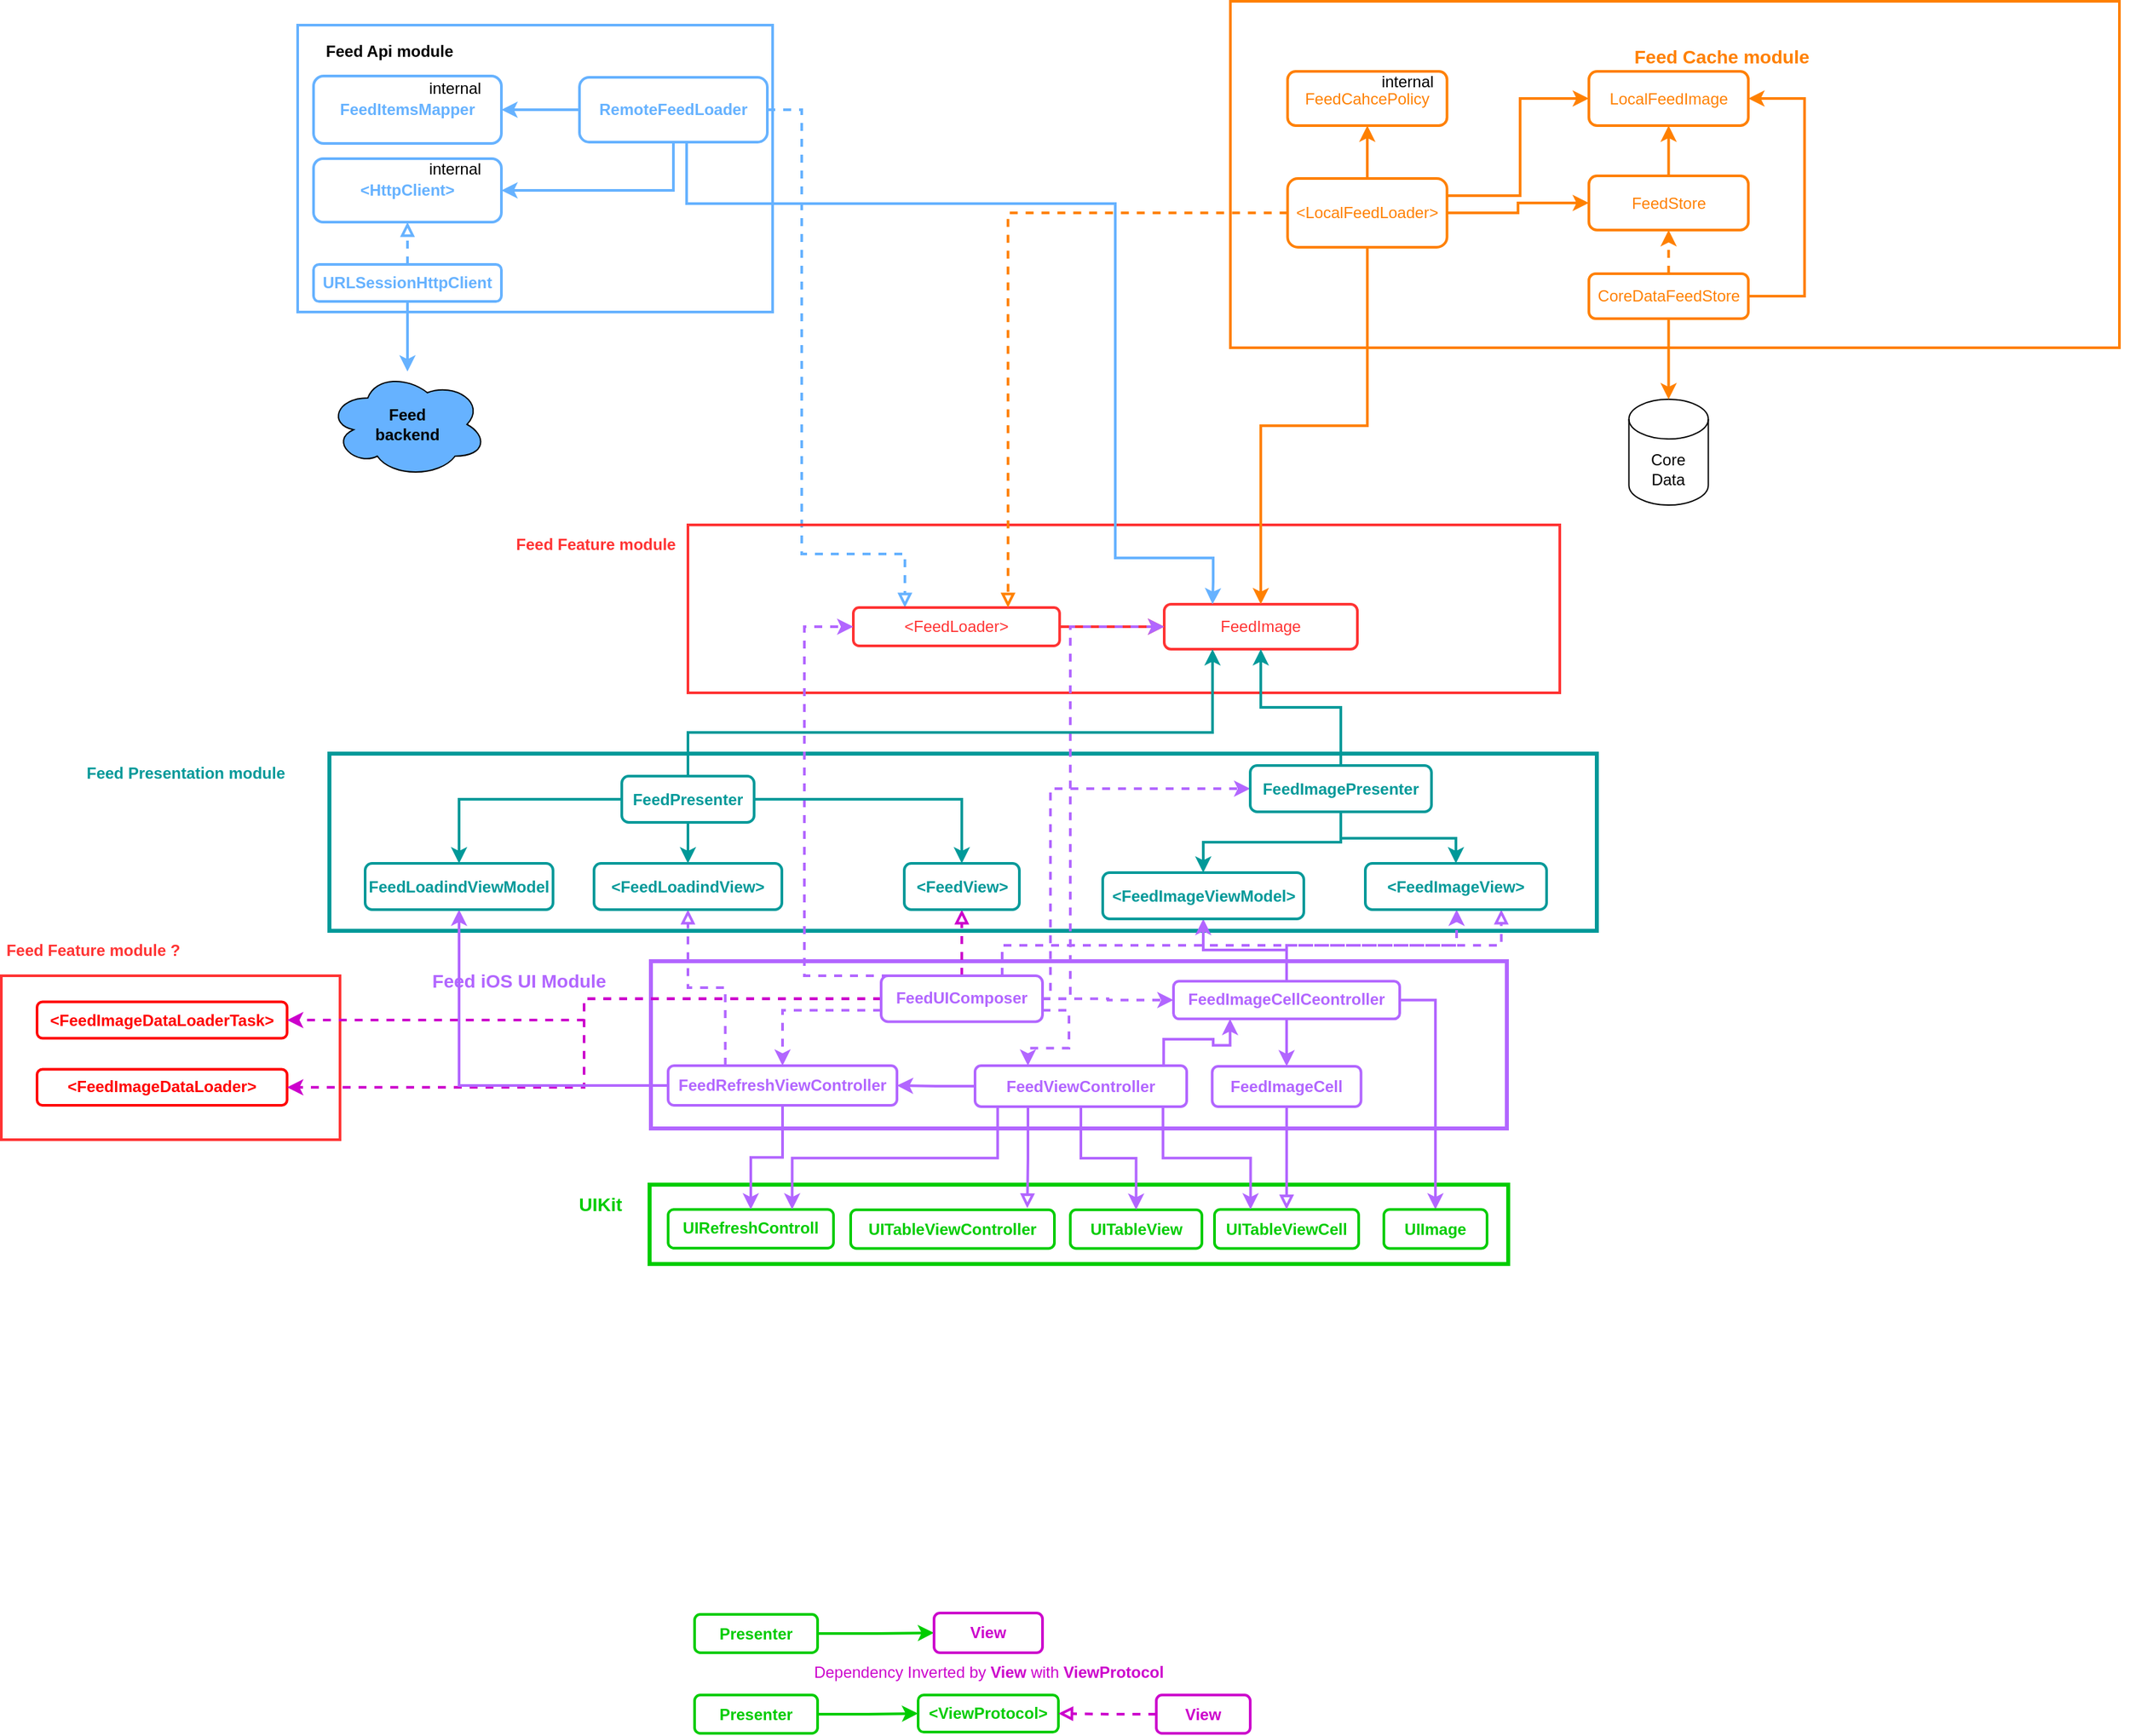 <mxfile version="20.8.16" type="device"><diagram name="Page-1" id="JbQTSFzjVuFo6YbTb3hy"><mxGraphModel dx="1628" dy="414" grid="0" gridSize="10" guides="1" tooltips="1" connect="1" arrows="1" fold="1" page="0" pageScale="1" pageWidth="1200" pageHeight="1600" math="0" shadow="0"><root><mxCell id="0"/><mxCell id="1" parent="0"/><mxCell id="yVs_AodRFhPOXK3qYkEZ-1" value="" style="rounded=0;whiteSpace=wrap;html=1;strokeColor=#FF3333;strokeWidth=2;fontColor=#FF3333;fillColor=none;" vertex="1" parent="1"><mxGeometry x="-323" y="1335" width="256" height="124" as="geometry"/></mxCell><mxCell id="rQhdwcNTeEVo-aItDAaQ-12" value="" style="rounded=0;whiteSpace=wrap;html=1;strokeColor=#009999;fontColor=#B266FF;fillColor=none;strokeWidth=3;" parent="1" vertex="1"><mxGeometry x="-75" y="1167" width="958" height="134" as="geometry"/></mxCell><mxCell id="cey3aO7FXAc0zI1EYOYt-46" value="" style="rounded=0;whiteSpace=wrap;html=1;strokeColor=#00CC00;strokeWidth=3;fontSize=14;fontColor=#00CC00;fillColor=none;container=0;" parent="1" vertex="1"><mxGeometry x="167" y="1493" width="649" height="60" as="geometry"/></mxCell><mxCell id="JF0ixMhO1JOEj9Qa6cPk-6" value="" style="rounded=0;whiteSpace=wrap;html=1;fillColor=none;strokeColor=#66B2FF;strokeWidth=2;" parent="1" vertex="1"><mxGeometry x="-99" y="616" width="359" height="217" as="geometry"/></mxCell><mxCell id="5zimvj36RB4GjiSEvg2k-3" style="edgeStyle=orthogonalEdgeStyle;rounded=0;orthogonalLoop=1;jettySize=auto;html=1;dashed=1;strokeWidth=2;strokeColor=#66B2FF;endArrow=block;endFill=0;fillColor=#f8cecc;entryX=0.25;entryY=0;entryDx=0;entryDy=0;" parent="1" source="5zimvj36RB4GjiSEvg2k-1" target="5zimvj36RB4GjiSEvg2k-2" edge="1"><mxGeometry relative="1" as="geometry"><Array as="points"><mxPoint x="282" y="680"/><mxPoint x="282" y="1016"/><mxPoint x="360" y="1016"/></Array></mxGeometry></mxCell><mxCell id="JF0ixMhO1JOEj9Qa6cPk-3" style="edgeStyle=orthogonalEdgeStyle;rounded=0;orthogonalLoop=1;jettySize=auto;html=1;strokeColor=#66B2FF;strokeWidth=2;" parent="1" source="5zimvj36RB4GjiSEvg2k-1" target="JF0ixMhO1JOEj9Qa6cPk-1" edge="1"><mxGeometry relative="1" as="geometry"/></mxCell><mxCell id="HEbg6cp4YNkiShT-5J7O-3" style="edgeStyle=orthogonalEdgeStyle;rounded=0;orthogonalLoop=1;jettySize=auto;html=1;entryX=1;entryY=0.5;entryDx=0;entryDy=0;strokeWidth=2;strokeColor=#66B2FF;" parent="1" source="5zimvj36RB4GjiSEvg2k-1" target="JF0ixMhO1JOEj9Qa6cPk-2" edge="1"><mxGeometry relative="1" as="geometry"><Array as="points"><mxPoint x="185" y="741"/></Array></mxGeometry></mxCell><mxCell id="5zimvj36RB4GjiSEvg2k-1" value="RemoteFeedLoader" style="rounded=1;whiteSpace=wrap;html=1;strokeColor=#66B2FF;strokeWidth=2;container=0;fillColor=none;fontColor=#66B2FF;fontStyle=1" parent="1" vertex="1"><mxGeometry x="114" y="655.5" width="142" height="49" as="geometry"/></mxCell><mxCell id="JF0ixMhO1JOEj9Qa6cPk-1" value="FeedItemsMapper" style="rounded=1;whiteSpace=wrap;html=1;strokeColor=#66B2FF;strokeWidth=2;container=0;fillColor=none;fontColor=#66B2FF;fontStyle=1" parent="1" vertex="1"><mxGeometry x="-87" y="654.5" width="142" height="51" as="geometry"/></mxCell><mxCell id="JF0ixMhO1JOEj9Qa6cPk-2" value="&amp;lt;HttpClient&amp;gt;" style="rounded=1;whiteSpace=wrap;html=1;strokeColor=#66B2FF;strokeWidth=2;container=0;fillColor=none;fontColor=#66B2FF;fontStyle=1" parent="1" vertex="1"><mxGeometry x="-87" y="717" width="142" height="48" as="geometry"/></mxCell><mxCell id="JF0ixMhO1JOEj9Qa6cPk-8" style="edgeStyle=orthogonalEdgeStyle;rounded=0;orthogonalLoop=1;jettySize=auto;html=1;exitX=0.5;exitY=0;exitDx=0;exitDy=0;entryX=0.5;entryY=1;entryDx=0;entryDy=0;dashed=1;endArrow=block;endFill=0;strokeWidth=2;fillColor=#f8cecc;strokeColor=#66B2FF;" parent="1" source="JF0ixMhO1JOEj9Qa6cPk-7" target="JF0ixMhO1JOEj9Qa6cPk-2" edge="1"><mxGeometry relative="1" as="geometry"/></mxCell><mxCell id="9BtFVUgTjE0rOU651sPU-1" style="edgeStyle=orthogonalEdgeStyle;rounded=0;orthogonalLoop=1;jettySize=auto;html=1;strokeWidth=2;fillColor=#f8cecc;strokeColor=#66B2FF;" parent="1" source="JF0ixMhO1JOEj9Qa6cPk-7" target="9BtFVUgTjE0rOU651sPU-2" edge="1"><mxGeometry relative="1" as="geometry"><mxPoint x="-16" y="871" as="targetPoint"/></mxGeometry></mxCell><mxCell id="JF0ixMhO1JOEj9Qa6cPk-7" value="URLSessionHttpClient" style="rounded=1;whiteSpace=wrap;html=1;strokeColor=#66B2FF;strokeWidth=2;container=0;fillColor=none;fontColor=#66B2FF;fontStyle=1" parent="1" vertex="1"><mxGeometry x="-87" y="797" width="142" height="28" as="geometry"/></mxCell><mxCell id="9BtFVUgTjE0rOU651sPU-2" value="&lt;b&gt;Feed&lt;br&gt;backend&lt;/b&gt;" style="ellipse;shape=cloud;whiteSpace=wrap;html=1;fillColor=#66B2FF;" parent="1" vertex="1"><mxGeometry x="-76" y="878" width="120" height="80" as="geometry"/></mxCell><mxCell id="0cqxnomoK3mpCC8T8W2N-1" value="Feed Api module" style="text;html=1;align=center;verticalAlign=middle;resizable=0;points=[];autosize=1;strokeColor=none;fillColor=none;fontStyle=1" parent="1" vertex="1"><mxGeometry x="-87" y="623" width="114" height="26" as="geometry"/></mxCell><mxCell id="0cqxnomoK3mpCC8T8W2N-7" value="" style="group" parent="1" vertex="1" connectable="0"><mxGeometry x="196" y="994" width="659" height="127" as="geometry"/></mxCell><mxCell id="0cqxnomoK3mpCC8T8W2N-5" value="" style="rounded=0;whiteSpace=wrap;html=1;strokeColor=#FF3333;strokeWidth=2;fontColor=#FF3333;fillColor=none;" parent="0cqxnomoK3mpCC8T8W2N-7" vertex="1"><mxGeometry width="659" height="127" as="geometry"/></mxCell><mxCell id="5zimvj36RB4GjiSEvg2k-2" value="&amp;lt;FeedLoader&amp;gt;" style="rounded=1;whiteSpace=wrap;html=1;fontColor=#FF3333;strokeColor=#FF3333;strokeWidth=2;container=0;" parent="0cqxnomoK3mpCC8T8W2N-7" vertex="1"><mxGeometry x="125" y="62.5" width="155.93" height="29" as="geometry"/></mxCell><mxCell id="0cqxnomoK3mpCC8T8W2N-3" value="FeedImage" style="rounded=1;whiteSpace=wrap;html=1;fontColor=#FF3333;strokeColor=#FF3333;strokeWidth=2;container=0;" parent="0cqxnomoK3mpCC8T8W2N-7" vertex="1"><mxGeometry x="360" y="60" width="146" height="34" as="geometry"/></mxCell><mxCell id="0cqxnomoK3mpCC8T8W2N-4" style="edgeStyle=orthogonalEdgeStyle;rounded=0;orthogonalLoop=1;jettySize=auto;html=1;entryX=0;entryY=0.5;entryDx=0;entryDy=0;strokeColor=#FF3333;strokeWidth=2;fontColor=#FF3333;" parent="0cqxnomoK3mpCC8T8W2N-7" source="5zimvj36RB4GjiSEvg2k-2" target="0cqxnomoK3mpCC8T8W2N-3" edge="1"><mxGeometry relative="1" as="geometry"/></mxCell><mxCell id="0cqxnomoK3mpCC8T8W2N-13" value="" style="group" parent="1" vertex="1" connectable="0"><mxGeometry x="589" y="639" width="696" height="221" as="geometry"/></mxCell><mxCell id="0cqxnomoK3mpCC8T8W2N-14" value="" style="group" parent="0cqxnomoK3mpCC8T8W2N-13" vertex="1" connectable="0"><mxGeometry x="10" y="5" width="686" height="216" as="geometry"/></mxCell><mxCell id="0cqxnomoK3mpCC8T8W2N-8" value="" style="rounded=0;whiteSpace=wrap;html=1;strokeColor=#FF8000;strokeWidth=2;fontColor=#FF3333;fillColor=none;" parent="0cqxnomoK3mpCC8T8W2N-14" vertex="1"><mxGeometry x="7" y="-46" width="672" height="262" as="geometry"/></mxCell><mxCell id="CJN2pRHlKYe3Y6qhD_YG-3" style="edgeStyle=orthogonalEdgeStyle;rounded=0;orthogonalLoop=1;jettySize=auto;html=1;strokeWidth=2;strokeColor=#FF8000;" parent="0cqxnomoK3mpCC8T8W2N-14" source="0cqxnomoK3mpCC8T8W2N-10" target="CJN2pRHlKYe3Y6qhD_YG-2" edge="1"><mxGeometry relative="1" as="geometry"/></mxCell><mxCell id="CJN2pRHlKYe3Y6qhD_YG-4" style="edgeStyle=orthogonalEdgeStyle;rounded=0;orthogonalLoop=1;jettySize=auto;html=1;entryX=0;entryY=0.5;entryDx=0;entryDy=0;strokeColor=#FF8000;strokeWidth=2;exitX=1;exitY=0.25;exitDx=0;exitDy=0;" parent="0cqxnomoK3mpCC8T8W2N-14" source="0cqxnomoK3mpCC8T8W2N-10" target="VDQ6M6mwDXlkVMYjaC-m-2" edge="1"><mxGeometry relative="1" as="geometry"><Array as="points"><mxPoint x="226" y="101"/><mxPoint x="226" y="28"/></Array></mxGeometry></mxCell><mxCell id="CJN2pRHlKYe3Y6qhD_YG-5" style="edgeStyle=orthogonalEdgeStyle;rounded=0;orthogonalLoop=1;jettySize=auto;html=1;strokeColor=#FF8000;strokeWidth=2;" parent="0cqxnomoK3mpCC8T8W2N-14" source="0cqxnomoK3mpCC8T8W2N-10" target="0cqxnomoK3mpCC8T8W2N-11" edge="1"><mxGeometry relative="1" as="geometry"/></mxCell><mxCell id="0cqxnomoK3mpCC8T8W2N-10" value="&amp;lt;LocalFeedLoader&amp;gt;" style="rounded=1;whiteSpace=wrap;html=1;strokeColor=#FF8000;strokeWidth=2;fontColor=#FF8000;fillColor=none;" parent="0cqxnomoK3mpCC8T8W2N-14" vertex="1"><mxGeometry x="50.25" y="88" width="120.5" height="52" as="geometry"/></mxCell><mxCell id="VDQ6M6mwDXlkVMYjaC-m-7" style="edgeStyle=orthogonalEdgeStyle;rounded=0;orthogonalLoop=1;jettySize=auto;html=1;entryX=0.5;entryY=1;entryDx=0;entryDy=0;strokeColor=#FF8000;strokeWidth=2;" parent="0cqxnomoK3mpCC8T8W2N-14" source="0cqxnomoK3mpCC8T8W2N-11" target="VDQ6M6mwDXlkVMYjaC-m-2" edge="1"><mxGeometry relative="1" as="geometry"/></mxCell><mxCell id="0cqxnomoK3mpCC8T8W2N-11" value="FeedStore" style="rounded=1;whiteSpace=wrap;html=1;strokeColor=#FF8000;strokeWidth=2;fontColor=#FF8000;fillColor=none;" parent="0cqxnomoK3mpCC8T8W2N-14" vertex="1"><mxGeometry x="278" y="86" width="120.5" height="41" as="geometry"/></mxCell><mxCell id="VDQ6M6mwDXlkVMYjaC-m-2" value="LocalFeedImage" style="rounded=1;whiteSpace=wrap;html=1;strokeColor=#FF8000;strokeWidth=2;fontColor=#FF8000;fillColor=none;" parent="0cqxnomoK3mpCC8T8W2N-14" vertex="1"><mxGeometry x="278" y="7" width="120.5" height="41" as="geometry"/></mxCell><mxCell id="CJN2pRHlKYe3Y6qhD_YG-2" value="FeedCahcePolicy" style="rounded=1;whiteSpace=wrap;html=1;strokeColor=#FF8000;strokeWidth=2;fontColor=#FF8000;fillColor=none;" parent="0cqxnomoK3mpCC8T8W2N-14" vertex="1"><mxGeometry x="50.25" y="7" width="120.5" height="41" as="geometry"/></mxCell><mxCell id="CJN2pRHlKYe3Y6qhD_YG-6" value="internal" style="text;html=1;strokeColor=none;fillColor=none;align=center;verticalAlign=middle;whiteSpace=wrap;rounded=0;" parent="0cqxnomoK3mpCC8T8W2N-14" vertex="1"><mxGeometry x="110.75" width="60" height="30" as="geometry"/></mxCell><mxCell id="I_cBjprccS2LXTU2CaNN-3" style="edgeStyle=orthogonalEdgeStyle;rounded=0;orthogonalLoop=1;jettySize=auto;html=1;entryX=1;entryY=0.5;entryDx=0;entryDy=0;strokeColor=#FF8000;strokeWidth=2;" parent="0cqxnomoK3mpCC8T8W2N-14" source="I_cBjprccS2LXTU2CaNN-2" target="VDQ6M6mwDXlkVMYjaC-m-2" edge="1"><mxGeometry relative="1" as="geometry"><Array as="points"><mxPoint x="441" y="177"/><mxPoint x="441" y="28"/></Array></mxGeometry></mxCell><mxCell id="ylDRPDC61mRiD9ZmfTI2-1" style="edgeStyle=orthogonalEdgeStyle;rounded=0;orthogonalLoop=1;jettySize=auto;html=1;entryX=0.5;entryY=1;entryDx=0;entryDy=0;strokeWidth=2;fillColor=#ffe6cc;strokeColor=#FF8000;dashed=1;" parent="0cqxnomoK3mpCC8T8W2N-14" source="I_cBjprccS2LXTU2CaNN-2" target="0cqxnomoK3mpCC8T8W2N-11" edge="1"><mxGeometry relative="1" as="geometry"/></mxCell><mxCell id="I_cBjprccS2LXTU2CaNN-2" value="CoreDataFeedStore" style="rounded=1;whiteSpace=wrap;html=1;strokeColor=#FF8000;strokeWidth=2;fontColor=#FF8000;fillColor=none;" parent="0cqxnomoK3mpCC8T8W2N-14" vertex="1"><mxGeometry x="278" y="160" width="120.5" height="34" as="geometry"/></mxCell><mxCell id="0cqxnomoK3mpCC8T8W2N-15" style="edgeStyle=orthogonalEdgeStyle;rounded=0;orthogonalLoop=1;jettySize=auto;html=1;entryX=0.5;entryY=0;entryDx=0;entryDy=0;strokeColor=#FF8000;strokeWidth=2;fontSize=14;fontColor=#FF8000;" parent="1" source="0cqxnomoK3mpCC8T8W2N-10" target="0cqxnomoK3mpCC8T8W2N-3" edge="1"><mxGeometry relative="1" as="geometry"/></mxCell><mxCell id="HEbg6cp4YNkiShT-5J7O-1" value="internal" style="text;html=1;strokeColor=none;fillColor=none;align=center;verticalAlign=middle;whiteSpace=wrap;rounded=0;" parent="1" vertex="1"><mxGeometry x="-10" y="649" width="60" height="30" as="geometry"/></mxCell><mxCell id="HEbg6cp4YNkiShT-5J7O-2" value="internal" style="text;html=1;strokeColor=none;fillColor=none;align=center;verticalAlign=middle;whiteSpace=wrap;rounded=0;" parent="1" vertex="1"><mxGeometry x="-10" y="709.5" width="60" height="30" as="geometry"/></mxCell><mxCell id="0cqxnomoK3mpCC8T8W2N-9" value="Feed Cache module" style="text;strokeColor=none;fillColor=none;align=center;verticalAlign=middle;rounded=0;fontColor=#FF8000;labelBackgroundColor=none;labelBorderColor=none;html=1;whiteSpace=wrap;fontStyle=1;fontSize=14;" parent="1" vertex="1"><mxGeometry x="901" y="625" width="153" height="30" as="geometry"/></mxCell><mxCell id="I_cBjprccS2LXTU2CaNN-7" value="Core&lt;br&gt;Data" style="shape=cylinder3;whiteSpace=wrap;html=1;boundedLbl=1;backgroundOutline=1;size=15;" parent="1" vertex="1"><mxGeometry x="907.25" y="899" width="60" height="80" as="geometry"/></mxCell><mxCell id="I_cBjprccS2LXTU2CaNN-8" style="edgeStyle=orthogonalEdgeStyle;rounded=0;orthogonalLoop=1;jettySize=auto;html=1;strokeColor=#FF8000;strokeWidth=2;" parent="1" source="I_cBjprccS2LXTU2CaNN-2" target="I_cBjprccS2LXTU2CaNN-7" edge="1"><mxGeometry relative="1" as="geometry"><Array as="points"><mxPoint x="937" y="885"/><mxPoint x="937" y="885"/></Array></mxGeometry></mxCell><mxCell id="cey3aO7FXAc0zI1EYOYt-1" style="edgeStyle=orthogonalEdgeStyle;rounded=0;orthogonalLoop=1;jettySize=auto;html=1;strokeWidth=2;strokeColor=#66B2FF;exitX=0.75;exitY=1;exitDx=0;exitDy=0;entryX=0.25;entryY=0;entryDx=0;entryDy=0;" parent="1" source="5zimvj36RB4GjiSEvg2k-1" target="0cqxnomoK3mpCC8T8W2N-3" edge="1"><mxGeometry relative="1" as="geometry"><Array as="points"><mxPoint x="195" y="705"/><mxPoint x="195" y="751"/><mxPoint x="519" y="751"/><mxPoint x="519" y="1019"/><mxPoint x="593" y="1019"/><mxPoint x="593" y="1037"/></Array><mxPoint x="195" y="714.5" as="sourcePoint"/><mxPoint x="496" y="885" as="targetPoint"/></mxGeometry></mxCell><mxCell id="cey3aO7FXAc0zI1EYOYt-2" style="edgeStyle=orthogonalEdgeStyle;rounded=0;orthogonalLoop=1;jettySize=auto;html=1;entryX=0.75;entryY=0;entryDx=0;entryDy=0;strokeWidth=2;strokeColor=#FF8000;dashed=1;endArrow=block;endFill=0;" parent="1" source="0cqxnomoK3mpCC8T8W2N-10" target="5zimvj36RB4GjiSEvg2k-2" edge="1"><mxGeometry relative="1" as="geometry"/></mxCell><mxCell id="cey3aO7FXAc0zI1EYOYt-26" value="UIRefreshControll" style="rounded=1;whiteSpace=wrap;html=1;fontColor=#00CC00;strokeColor=#00CC00;strokeWidth=2;container=0;fontStyle=1" parent="1" vertex="1"><mxGeometry x="181" y="1511.75" width="125" height="29.25" as="geometry"/></mxCell><mxCell id="cey3aO7FXAc0zI1EYOYt-27" value="UITableViewController" style="rounded=1;whiteSpace=wrap;html=1;fontColor=#00CC00;strokeColor=#00CC00;strokeWidth=2;container=0;fontStyle=1" parent="1" vertex="1"><mxGeometry x="319" y="1512" width="154" height="29.25" as="geometry"/></mxCell><mxCell id="cey3aO7FXAc0zI1EYOYt-28" value="UITableView" style="rounded=1;whiteSpace=wrap;html=1;fontColor=#00CC00;strokeColor=#00CC00;strokeWidth=2;container=0;fontStyle=1" parent="1" vertex="1"><mxGeometry x="485" y="1512" width="99.5" height="29.25" as="geometry"/></mxCell><mxCell id="cey3aO7FXAc0zI1EYOYt-29" value="UITableViewCell" style="rounded=1;whiteSpace=wrap;html=1;fontColor=#00CC00;strokeColor=#00CC00;strokeWidth=2;container=0;fontStyle=1" parent="1" vertex="1"><mxGeometry x="594" y="1511.75" width="109" height="29.5" as="geometry"/></mxCell><mxCell id="cey3aO7FXAc0zI1EYOYt-32" style="edgeStyle=orthogonalEdgeStyle;rounded=0;orthogonalLoop=1;jettySize=auto;html=1;strokeColor=#B266FF;strokeWidth=2;fontSize=14;fontColor=#00CC00;endArrow=block;endFill=0;" parent="1" source="cey3aO7FXAc0zI1EYOYt-7" target="cey3aO7FXAc0zI1EYOYt-29" edge="1"><mxGeometry relative="1" as="geometry"/></mxCell><mxCell id="cey3aO7FXAc0zI1EYOYt-33" style="edgeStyle=orthogonalEdgeStyle;rounded=0;orthogonalLoop=1;jettySize=auto;html=1;strokeColor=#B266FF;strokeWidth=2;fontSize=14;fontColor=#00CC00;endArrow=classic;endFill=1;" parent="1" source="cey3aO7FXAc0zI1EYOYt-6" target="cey3aO7FXAc0zI1EYOYt-28" edge="1"><mxGeometry relative="1" as="geometry"/></mxCell><mxCell id="cey3aO7FXAc0zI1EYOYt-34" style="edgeStyle=orthogonalEdgeStyle;rounded=0;orthogonalLoop=1;jettySize=auto;html=1;exitX=0.25;exitY=1;exitDx=0;exitDy=0;strokeColor=#B266FF;strokeWidth=2;fontSize=14;fontColor=#00CC00;endArrow=block;endFill=0;entryX=0.867;entryY=-0.041;entryDx=0;entryDy=0;entryPerimeter=0;" parent="1" source="cey3aO7FXAc0zI1EYOYt-6" target="cey3aO7FXAc0zI1EYOYt-27" edge="1"><mxGeometry relative="1" as="geometry"/></mxCell><mxCell id="cey3aO7FXAc0zI1EYOYt-57" value="UIKit" style="text;html=1;strokeColor=none;fillColor=none;align=center;verticalAlign=middle;whiteSpace=wrap;rounded=0;fontSize=14;fontColor=#00CC00;fontStyle=1" parent="1" vertex="1"><mxGeometry x="100" y="1493" width="60" height="30" as="geometry"/></mxCell><mxCell id="cey3aO7FXAc0zI1EYOYt-23" value="" style="rounded=0;whiteSpace=wrap;html=1;strokeColor=#B266FF;fontColor=#B266FF;fillColor=none;strokeWidth=3;" parent="1" vertex="1"><mxGeometry x="168" y="1324" width="647" height="126.5" as="geometry"/></mxCell><mxCell id="cey3aO7FXAc0zI1EYOYt-4" value="&lt;font&gt;&amp;lt;FeedImageDataLoaderTask&amp;gt;&lt;/font&gt;" style="rounded=1;whiteSpace=wrap;html=1;fontColor=#FF0000;strokeColor=#FF0000;strokeWidth=2;container=0;fontStyle=1" parent="1" vertex="1"><mxGeometry x="-296" y="1354.75" width="189" height="27.5" as="geometry"/></mxCell><mxCell id="cey3aO7FXAc0zI1EYOYt-5" value="&lt;font&gt;&amp;lt;FeedImageDataLoader&amp;gt;&lt;/font&gt;" style="rounded=1;whiteSpace=wrap;html=1;fontColor=#FF0000;strokeColor=#FF0000;strokeWidth=2;container=0;fontStyle=1" parent="1" vertex="1"><mxGeometry x="-296" y="1405.75" width="189" height="27.25" as="geometry"/></mxCell><mxCell id="04G4IK0kmrbVroMnb4Uo-15" style="edgeStyle=orthogonalEdgeStyle;rounded=0;orthogonalLoop=1;jettySize=auto;html=1;strokeColor=#B266FF;strokeWidth=2;" parent="1" source="cey3aO7FXAc0zI1EYOYt-6" target="04G4IK0kmrbVroMnb4Uo-2" edge="1"><mxGeometry relative="1" as="geometry"/></mxCell><mxCell id="rQhdwcNTeEVo-aItDAaQ-6" style="edgeStyle=orthogonalEdgeStyle;rounded=0;orthogonalLoop=1;jettySize=auto;html=1;entryX=0.25;entryY=0;entryDx=0;entryDy=0;strokeColor=#B266FF;strokeWidth=2;exitX=0.888;exitY=1.016;exitDx=0;exitDy=0;exitPerimeter=0;" parent="1" source="cey3aO7FXAc0zI1EYOYt-6" target="cey3aO7FXAc0zI1EYOYt-29" edge="1"><mxGeometry relative="1" as="geometry"/></mxCell><mxCell id="rQhdwcNTeEVo-aItDAaQ-7" style="edgeStyle=orthogonalEdgeStyle;rounded=0;orthogonalLoop=1;jettySize=auto;html=1;entryX=0.25;entryY=1;entryDx=0;entryDy=0;strokeColor=#B266FF;strokeWidth=2;exitX=0.891;exitY=0.005;exitDx=0;exitDy=0;exitPerimeter=0;" parent="1" source="cey3aO7FXAc0zI1EYOYt-6" target="04G4IK0kmrbVroMnb4Uo-6" edge="1"><mxGeometry relative="1" as="geometry"/></mxCell><mxCell id="rQhdwcNTeEVo-aItDAaQ-8" style="edgeStyle=orthogonalEdgeStyle;rounded=0;orthogonalLoop=1;jettySize=auto;html=1;entryX=0.75;entryY=0;entryDx=0;entryDy=0;strokeColor=#B266FF;strokeWidth=2;exitX=0.107;exitY=0.993;exitDx=0;exitDy=0;exitPerimeter=0;" parent="1" source="cey3aO7FXAc0zI1EYOYt-6" target="cey3aO7FXAc0zI1EYOYt-26" edge="1"><mxGeometry relative="1" as="geometry"/></mxCell><mxCell id="cey3aO7FXAc0zI1EYOYt-6" value="&lt;font&gt;FeedViewController&lt;/font&gt;" style="rounded=1;whiteSpace=wrap;html=1;fontColor=#B266FF;strokeColor=#B266FF;strokeWidth=2;container=0;fontStyle=1" parent="1" vertex="1"><mxGeometry x="413" y="1403" width="160" height="31" as="geometry"/></mxCell><mxCell id="cey3aO7FXAc0zI1EYOYt-7" value="&lt;font&gt;FeedImageCell&lt;/font&gt;" style="rounded=1;whiteSpace=wrap;html=1;fontColor=#B266FF;strokeColor=#B266FF;strokeWidth=2;container=0;fontStyle=1" parent="1" vertex="1"><mxGeometry x="592.25" y="1403.5" width="112.5" height="30.5" as="geometry"/></mxCell><mxCell id="cey3aO7FXAc0zI1EYOYt-24" value="Feed iOS UI Module" style="text;html=1;strokeColor=none;fillColor=none;align=center;verticalAlign=middle;whiteSpace=wrap;rounded=0;fontColor=#B266FF;fontStyle=1;fontSize=14;" parent="1" vertex="1"><mxGeometry x="-17" y="1324" width="171" height="30" as="geometry"/></mxCell><mxCell id="04G4IK0kmrbVroMnb4Uo-12" style="edgeStyle=orthogonalEdgeStyle;rounded=0;orthogonalLoop=1;jettySize=auto;html=1;entryX=0.25;entryY=0;entryDx=0;entryDy=0;strokeColor=#B266FF;strokeWidth=2;dashed=1;exitX=1;exitY=0.75;exitDx=0;exitDy=0;" parent="1" source="04G4IK0kmrbVroMnb4Uo-1" target="cey3aO7FXAc0zI1EYOYt-6" edge="1"><mxGeometry relative="1" as="geometry"/></mxCell><mxCell id="04G4IK0kmrbVroMnb4Uo-13" style="edgeStyle=orthogonalEdgeStyle;rounded=0;orthogonalLoop=1;jettySize=auto;html=1;exitX=0;exitY=0.75;exitDx=0;exitDy=0;entryX=0.5;entryY=0;entryDx=0;entryDy=0;dashed=1;strokeColor=#B266FF;strokeWidth=2;" parent="1" source="04G4IK0kmrbVroMnb4Uo-1" target="04G4IK0kmrbVroMnb4Uo-2" edge="1"><mxGeometry relative="1" as="geometry"/></mxCell><mxCell id="rQhdwcNTeEVo-aItDAaQ-19" style="edgeStyle=orthogonalEdgeStyle;rounded=0;orthogonalLoop=1;jettySize=auto;html=1;entryX=0;entryY=0.5;entryDx=0;entryDy=0;dashed=1;strokeColor=#B266FF;strokeWidth=2;fontColor=#009999;" parent="1" source="04G4IK0kmrbVroMnb4Uo-1" target="04G4IK0kmrbVroMnb4Uo-6" edge="1"><mxGeometry relative="1" as="geometry"/></mxCell><mxCell id="rQhdwcNTeEVo-aItDAaQ-34" style="edgeStyle=orthogonalEdgeStyle;rounded=0;orthogonalLoop=1;jettySize=auto;html=1;entryX=0;entryY=0.5;entryDx=0;entryDy=0;strokeColor=#B266FF;strokeWidth=2;fontColor=#009999;dashed=1;exitX=0.25;exitY=0;exitDx=0;exitDy=0;" parent="1" source="04G4IK0kmrbVroMnb4Uo-1" target="5zimvj36RB4GjiSEvg2k-2" edge="1"><mxGeometry relative="1" as="geometry"><Array as="points"><mxPoint x="284" y="1335"/><mxPoint x="284" y="1071"/></Array></mxGeometry></mxCell><mxCell id="yVs_AodRFhPOXK3qYkEZ-3" style="edgeStyle=orthogonalEdgeStyle;rounded=0;orthogonalLoop=1;jettySize=auto;html=1;entryX=1;entryY=0.5;entryDx=0;entryDy=0;fontColor=#FF0000;strokeColor=#CC00CC;dashed=1;strokeWidth=2;" edge="1" parent="1" source="04G4IK0kmrbVroMnb4Uo-1" target="cey3aO7FXAc0zI1EYOYt-4"><mxGeometry relative="1" as="geometry"/></mxCell><mxCell id="yVs_AodRFhPOXK3qYkEZ-4" style="edgeStyle=orthogonalEdgeStyle;rounded=0;orthogonalLoop=1;jettySize=auto;html=1;entryX=1;entryY=0.5;entryDx=0;entryDy=0;fontColor=#FF0000;dashed=1;strokeWidth=2;strokeColor=#CC00CC;" edge="1" parent="1" source="04G4IK0kmrbVroMnb4Uo-1" target="cey3aO7FXAc0zI1EYOYt-5"><mxGeometry relative="1" as="geometry"/></mxCell><mxCell id="yVs_AodRFhPOXK3qYkEZ-6" style="edgeStyle=orthogonalEdgeStyle;rounded=0;orthogonalLoop=1;jettySize=auto;html=1;dashed=1;strokeColor=#CC00CC;strokeWidth=2;fontColor=#FF0000;endArrow=block;endFill=0;" edge="1" parent="1" source="04G4IK0kmrbVroMnb4Uo-1" target="yVs_AodRFhPOXK3qYkEZ-5"><mxGeometry relative="1" as="geometry"/></mxCell><mxCell id="yVs_AodRFhPOXK3qYkEZ-22" style="edgeStyle=orthogonalEdgeStyle;rounded=0;orthogonalLoop=1;jettySize=auto;html=1;strokeColor=#B266FF;strokeWidth=2;fontColor=#FF0000;endArrow=classic;endFill=1;dashed=1;exitX=0.75;exitY=0;exitDx=0;exitDy=0;" edge="1" parent="1" source="04G4IK0kmrbVroMnb4Uo-1" target="yVs_AodRFhPOXK3qYkEZ-16"><mxGeometry relative="1" as="geometry"><Array as="points"><mxPoint x="434" y="1312"/><mxPoint x="777" y="1312"/></Array></mxGeometry></mxCell><mxCell id="yVs_AodRFhPOXK3qYkEZ-23" style="edgeStyle=orthogonalEdgeStyle;rounded=0;orthogonalLoop=1;jettySize=auto;html=1;dashed=1;strokeColor=#B266FF;strokeWidth=2;fontColor=#FF0000;endArrow=classic;endFill=1;" edge="1" parent="1" source="04G4IK0kmrbVroMnb4Uo-1" target="0cqxnomoK3mpCC8T8W2N-3"><mxGeometry relative="1" as="geometry"><Array as="points"><mxPoint x="485" y="1352"/><mxPoint x="485" y="1071"/></Array></mxGeometry></mxCell><mxCell id="yVs_AodRFhPOXK3qYkEZ-24" style="edgeStyle=orthogonalEdgeStyle;rounded=0;orthogonalLoop=1;jettySize=auto;html=1;entryX=0;entryY=0.5;entryDx=0;entryDy=0;dashed=1;strokeColor=#B266FF;strokeWidth=2;fontColor=#FF0000;endArrow=classic;endFill=1;" edge="1" parent="1" source="04G4IK0kmrbVroMnb4Uo-1" target="yVs_AodRFhPOXK3qYkEZ-14"><mxGeometry relative="1" as="geometry"><Array as="points"><mxPoint x="470" y="1352"/><mxPoint x="470" y="1194"/></Array></mxGeometry></mxCell><mxCell id="04G4IK0kmrbVroMnb4Uo-1" value="&lt;font&gt;FeedUIComposer&lt;/font&gt;" style="rounded=1;whiteSpace=wrap;html=1;fontColor=#B266FF;strokeColor=#B266FF;strokeWidth=2;container=0;fontStyle=1" parent="1" vertex="1"><mxGeometry x="342.01" y="1335" width="121.99" height="34.75" as="geometry"/></mxCell><mxCell id="yVs_AodRFhPOXK3qYkEZ-19" style="edgeStyle=orthogonalEdgeStyle;rounded=0;orthogonalLoop=1;jettySize=auto;html=1;strokeColor=#B266FF;strokeWidth=2;fontColor=#FF0000;endArrow=classic;endFill=1;" edge="1" parent="1" source="04G4IK0kmrbVroMnb4Uo-2" target="cey3aO7FXAc0zI1EYOYt-26"><mxGeometry relative="1" as="geometry"/></mxCell><mxCell id="yVs_AodRFhPOXK3qYkEZ-20" style="edgeStyle=orthogonalEdgeStyle;rounded=0;orthogonalLoop=1;jettySize=auto;html=1;strokeColor=#B266FF;strokeWidth=2;fontColor=#FF0000;endArrow=block;endFill=0;exitX=0.25;exitY=0;exitDx=0;exitDy=0;dashed=1;" edge="1" parent="1" source="04G4IK0kmrbVroMnb4Uo-2" target="yVs_AodRFhPOXK3qYkEZ-9"><mxGeometry relative="1" as="geometry"/></mxCell><mxCell id="yVs_AodRFhPOXK3qYkEZ-21" style="edgeStyle=orthogonalEdgeStyle;rounded=0;orthogonalLoop=1;jettySize=auto;html=1;strokeColor=#B266FF;strokeWidth=2;fontColor=#FF0000;endArrow=classic;endFill=1;" edge="1" parent="1" source="04G4IK0kmrbVroMnb4Uo-2" target="yVs_AodRFhPOXK3qYkEZ-10"><mxGeometry relative="1" as="geometry"/></mxCell><mxCell id="04G4IK0kmrbVroMnb4Uo-2" value="FeedRefreshViewController" style="rounded=1;whiteSpace=wrap;html=1;fontColor=#B266FF;strokeColor=#B266FF;strokeWidth=2;container=0;fontStyle=1" parent="1" vertex="1"><mxGeometry x="181" y="1403" width="172.99" height="30" as="geometry"/></mxCell><mxCell id="04G4IK0kmrbVroMnb4Uo-8" style="edgeStyle=orthogonalEdgeStyle;rounded=0;orthogonalLoop=1;jettySize=auto;html=1;strokeColor=#B266FF;strokeWidth=2;" parent="1" source="04G4IK0kmrbVroMnb4Uo-6" target="cey3aO7FXAc0zI1EYOYt-7" edge="1"><mxGeometry relative="1" as="geometry"/></mxCell><mxCell id="rQhdwcNTeEVo-aItDAaQ-10" style="edgeStyle=orthogonalEdgeStyle;rounded=0;orthogonalLoop=1;jettySize=auto;html=1;strokeColor=#B266FF;strokeWidth=2;exitX=1;exitY=0.5;exitDx=0;exitDy=0;" parent="1" source="04G4IK0kmrbVroMnb4Uo-6" target="rQhdwcNTeEVo-aItDAaQ-9" edge="1"><mxGeometry relative="1" as="geometry"/></mxCell><mxCell id="yVs_AodRFhPOXK3qYkEZ-25" style="edgeStyle=orthogonalEdgeStyle;rounded=0;orthogonalLoop=1;jettySize=auto;html=1;strokeColor=#B266FF;strokeWidth=2;fontColor=#FF0000;endArrow=classic;endFill=1;" edge="1" parent="1" source="04G4IK0kmrbVroMnb4Uo-6" target="yVs_AodRFhPOXK3qYkEZ-15"><mxGeometry relative="1" as="geometry"/></mxCell><mxCell id="yVs_AodRFhPOXK3qYkEZ-27" style="edgeStyle=orthogonalEdgeStyle;rounded=0;orthogonalLoop=1;jettySize=auto;html=1;entryX=0.75;entryY=1;entryDx=0;entryDy=0;strokeColor=#B266FF;strokeWidth=2;fontColor=#FF0000;endArrow=block;endFill=0;dashed=1;" edge="1" parent="1" source="04G4IK0kmrbVroMnb4Uo-6" target="yVs_AodRFhPOXK3qYkEZ-16"><mxGeometry relative="1" as="geometry"/></mxCell><mxCell id="04G4IK0kmrbVroMnb4Uo-6" value="&lt;font&gt;FeedImageCellCeontroller&lt;/font&gt;" style="rounded=1;whiteSpace=wrap;html=1;fontColor=#B266FF;strokeColor=#B266FF;strokeWidth=2;container=0;fontStyle=1" parent="1" vertex="1"><mxGeometry x="563" y="1339.13" width="171" height="28.5" as="geometry"/></mxCell><mxCell id="rQhdwcNTeEVo-aItDAaQ-9" value="UIImage" style="rounded=1;whiteSpace=wrap;html=1;fontColor=#00CC00;strokeColor=#00CC00;strokeWidth=2;container=0;fontStyle=1" parent="1" vertex="1"><mxGeometry x="722" y="1511.75" width="78" height="29.5" as="geometry"/></mxCell><mxCell id="0cqxnomoK3mpCC8T8W2N-6" value="Feed Feature module" style="text;html=1;strokeColor=none;fillColor=none;align=center;verticalAlign=middle;whiteSpace=wrap;rounded=0;fontColor=#FF3333;fontStyle=1" parent="1" vertex="1"><mxGeometry x="56.7" y="994" width="139.3" height="30" as="geometry"/></mxCell><mxCell id="rQhdwcNTeEVo-aItDAaQ-35" value="Feed Presentation module" style="text;html=1;strokeColor=none;fillColor=none;align=center;verticalAlign=middle;whiteSpace=wrap;rounded=0;fontColor=#009999;fontStyle=1" parent="1" vertex="1"><mxGeometry x="-268" y="1167" width="169" height="30" as="geometry"/></mxCell><mxCell id="-t7-EgS2C5fJB8bd18Kw-3" style="edgeStyle=orthogonalEdgeStyle;rounded=0;orthogonalLoop=1;jettySize=auto;html=1;strokeColor=#00CC00;strokeWidth=2;" parent="1" source="-t7-EgS2C5fJB8bd18Kw-1" target="-t7-EgS2C5fJB8bd18Kw-2" edge="1"><mxGeometry relative="1" as="geometry"/></mxCell><mxCell id="-t7-EgS2C5fJB8bd18Kw-1" value="Presenter" style="rounded=1;whiteSpace=wrap;html=1;fontColor=#00CC00;strokeColor=#00CC00;strokeWidth=2;container=0;fontStyle=1" parent="1" vertex="1"><mxGeometry x="201" y="1879" width="93" height="29" as="geometry"/></mxCell><mxCell id="-t7-EgS2C5fJB8bd18Kw-2" value="&amp;lt;ViewProtocol&amp;gt;" style="rounded=1;whiteSpace=wrap;html=1;fontColor=#00CC00;strokeColor=#00CC00;strokeWidth=2;container=0;fontStyle=1" parent="1" vertex="1"><mxGeometry x="370" y="1879" width="106" height="28" as="geometry"/></mxCell><mxCell id="-t7-EgS2C5fJB8bd18Kw-4" style="edgeStyle=orthogonalEdgeStyle;rounded=0;orthogonalLoop=1;jettySize=auto;html=1;strokeColor=#00CC00;strokeWidth=2;" parent="1" source="-t7-EgS2C5fJB8bd18Kw-5" target="-t7-EgS2C5fJB8bd18Kw-6" edge="1"><mxGeometry relative="1" as="geometry"/></mxCell><mxCell id="-t7-EgS2C5fJB8bd18Kw-5" value="Presenter" style="rounded=1;whiteSpace=wrap;html=1;fontColor=#00CC00;strokeColor=#00CC00;strokeWidth=2;container=0;fontStyle=1" parent="1" vertex="1"><mxGeometry x="201" y="1818" width="93" height="29" as="geometry"/></mxCell><mxCell id="-t7-EgS2C5fJB8bd18Kw-6" value="View" style="rounded=1;whiteSpace=wrap;html=1;fontColor=#CC00CC;strokeColor=#CC00CC;strokeWidth=2;container=0;fontStyle=1" parent="1" vertex="1"><mxGeometry x="382" y="1817" width="82" height="30" as="geometry"/></mxCell><mxCell id="-t7-EgS2C5fJB8bd18Kw-8" style="edgeStyle=orthogonalEdgeStyle;rounded=0;orthogonalLoop=1;jettySize=auto;html=1;strokeColor=#CC00CC;strokeWidth=2;fontColor=#CC00CC;dashed=1;endArrow=block;endFill=0;" parent="1" source="-t7-EgS2C5fJB8bd18Kw-7" target="-t7-EgS2C5fJB8bd18Kw-2" edge="1"><mxGeometry relative="1" as="geometry"/></mxCell><mxCell id="-t7-EgS2C5fJB8bd18Kw-7" value="View" style="rounded=1;whiteSpace=wrap;html=1;fontColor=#CC00CC;strokeColor=#CC00CC;strokeWidth=2;container=0;fontStyle=1" parent="1" vertex="1"><mxGeometry x="550" y="1879" width="71" height="29" as="geometry"/></mxCell><mxCell id="-t7-EgS2C5fJB8bd18Kw-9" value="Dependency Inverted by &lt;b&gt;View&lt;/b&gt;&amp;nbsp;with &lt;b&gt;ViewProtocol&lt;/b&gt;" style="text;html=1;align=center;verticalAlign=middle;resizable=0;points=[];autosize=1;strokeColor=none;fillColor=none;fontColor=#CC00CC;" parent="1" vertex="1"><mxGeometry x="282" y="1849" width="282" height="26" as="geometry"/></mxCell><mxCell id="yVs_AodRFhPOXK3qYkEZ-2" value="Feed Feature module ?" style="text;html=1;strokeColor=none;fillColor=none;align=center;verticalAlign=middle;whiteSpace=wrap;rounded=0;fontColor=#FF3333;fontStyle=1" vertex="1" parent="1"><mxGeometry x="-323" y="1301" width="139.3" height="30" as="geometry"/></mxCell><mxCell id="yVs_AodRFhPOXK3qYkEZ-5" value="&lt;font&gt;&amp;lt;FeedView&amp;gt;&lt;/font&gt;" style="rounded=1;whiteSpace=wrap;html=1;fontColor=#009999;strokeColor=#009999;strokeWidth=2;container=0;fontStyle=1" vertex="1" parent="1"><mxGeometry x="359.5" y="1250" width="87" height="35" as="geometry"/></mxCell><mxCell id="yVs_AodRFhPOXK3qYkEZ-11" style="edgeStyle=orthogonalEdgeStyle;rounded=0;orthogonalLoop=1;jettySize=auto;html=1;entryX=0.5;entryY=0;entryDx=0;entryDy=0;strokeColor=#009999;strokeWidth=2;fontColor=#FF0000;endArrow=classic;endFill=1;" edge="1" parent="1" source="yVs_AodRFhPOXK3qYkEZ-8" target="yVs_AodRFhPOXK3qYkEZ-10"><mxGeometry relative="1" as="geometry"/></mxCell><mxCell id="yVs_AodRFhPOXK3qYkEZ-12" style="edgeStyle=orthogonalEdgeStyle;rounded=0;orthogonalLoop=1;jettySize=auto;html=1;strokeColor=#009999;strokeWidth=2;fontColor=#FF0000;endArrow=classic;endFill=1;" edge="1" parent="1" source="yVs_AodRFhPOXK3qYkEZ-8" target="yVs_AodRFhPOXK3qYkEZ-5"><mxGeometry relative="1" as="geometry"/></mxCell><mxCell id="yVs_AodRFhPOXK3qYkEZ-13" style="edgeStyle=orthogonalEdgeStyle;rounded=0;orthogonalLoop=1;jettySize=auto;html=1;strokeColor=#009999;strokeWidth=2;fontColor=#FF0000;endArrow=classic;endFill=1;" edge="1" parent="1" source="yVs_AodRFhPOXK3qYkEZ-8" target="yVs_AodRFhPOXK3qYkEZ-9"><mxGeometry relative="1" as="geometry"/></mxCell><mxCell id="yVs_AodRFhPOXK3qYkEZ-29" style="edgeStyle=orthogonalEdgeStyle;rounded=0;orthogonalLoop=1;jettySize=auto;html=1;entryX=0.25;entryY=1;entryDx=0;entryDy=0;strokeColor=#009999;strokeWidth=2;fontColor=#FF0000;endArrow=classic;endFill=1;" edge="1" parent="1" source="yVs_AodRFhPOXK3qYkEZ-8" target="0cqxnomoK3mpCC8T8W2N-3"><mxGeometry relative="1" as="geometry"><Array as="points"><mxPoint x="196" y="1151"/><mxPoint x="593" y="1151"/></Array></mxGeometry></mxCell><mxCell id="yVs_AodRFhPOXK3qYkEZ-8" value="FeedPresenter" style="rounded=1;whiteSpace=wrap;html=1;fontColor=#009999;strokeColor=#009999;strokeWidth=2;container=0;fontStyle=1" vertex="1" parent="1"><mxGeometry x="146" y="1184" width="100" height="35" as="geometry"/></mxCell><mxCell id="yVs_AodRFhPOXK3qYkEZ-9" value="&amp;lt;FeedLoadindView&amp;gt;" style="rounded=1;whiteSpace=wrap;html=1;fontColor=#009999;strokeColor=#009999;strokeWidth=2;container=0;fontStyle=1" vertex="1" parent="1"><mxGeometry x="125" y="1250" width="142" height="35" as="geometry"/></mxCell><mxCell id="yVs_AodRFhPOXK3qYkEZ-10" value="FeedLoadindViewModel" style="rounded=1;whiteSpace=wrap;html=1;fontColor=#009999;strokeColor=#009999;strokeWidth=2;container=0;fontStyle=1" vertex="1" parent="1"><mxGeometry x="-48" y="1250" width="142" height="35" as="geometry"/></mxCell><mxCell id="yVs_AodRFhPOXK3qYkEZ-17" style="edgeStyle=orthogonalEdgeStyle;rounded=0;orthogonalLoop=1;jettySize=auto;html=1;strokeColor=#009999;strokeWidth=2;fontColor=#FF0000;endArrow=classic;endFill=1;" edge="1" parent="1" source="yVs_AodRFhPOXK3qYkEZ-14" target="yVs_AodRFhPOXK3qYkEZ-16"><mxGeometry relative="1" as="geometry"/></mxCell><mxCell id="yVs_AodRFhPOXK3qYkEZ-18" style="edgeStyle=orthogonalEdgeStyle;rounded=0;orthogonalLoop=1;jettySize=auto;html=1;strokeColor=#009999;strokeWidth=2;fontColor=#FF0000;endArrow=classic;endFill=1;" edge="1" parent="1" source="yVs_AodRFhPOXK3qYkEZ-14" target="yVs_AodRFhPOXK3qYkEZ-15"><mxGeometry relative="1" as="geometry"/></mxCell><mxCell id="yVs_AodRFhPOXK3qYkEZ-28" style="edgeStyle=orthogonalEdgeStyle;rounded=0;orthogonalLoop=1;jettySize=auto;html=1;strokeColor=#009999;strokeWidth=2;fontColor=#FF0000;endArrow=classic;endFill=1;" edge="1" parent="1" source="yVs_AodRFhPOXK3qYkEZ-14" target="0cqxnomoK3mpCC8T8W2N-3"><mxGeometry relative="1" as="geometry"/></mxCell><mxCell id="yVs_AodRFhPOXK3qYkEZ-14" value="FeedImagePresenter" style="rounded=1;whiteSpace=wrap;html=1;fontColor=#009999;strokeColor=#009999;strokeWidth=2;container=0;fontStyle=1" vertex="1" parent="1"><mxGeometry x="621" y="1176" width="137" height="35" as="geometry"/></mxCell><mxCell id="yVs_AodRFhPOXK3qYkEZ-15" value="&amp;lt;FeedImageViewModel&amp;gt;" style="rounded=1;whiteSpace=wrap;html=1;fontColor=#009999;strokeColor=#009999;strokeWidth=2;container=0;fontStyle=1" vertex="1" parent="1"><mxGeometry x="509.5" y="1257" width="152" height="35" as="geometry"/></mxCell><mxCell id="yVs_AodRFhPOXK3qYkEZ-16" value="&amp;lt;FeedImageView&amp;gt;" style="rounded=1;whiteSpace=wrap;html=1;fontColor=#009999;strokeColor=#009999;strokeWidth=2;container=0;fontStyle=1" vertex="1" parent="1"><mxGeometry x="708" y="1250" width="137" height="35" as="geometry"/></mxCell></root></mxGraphModel></diagram></mxfile>